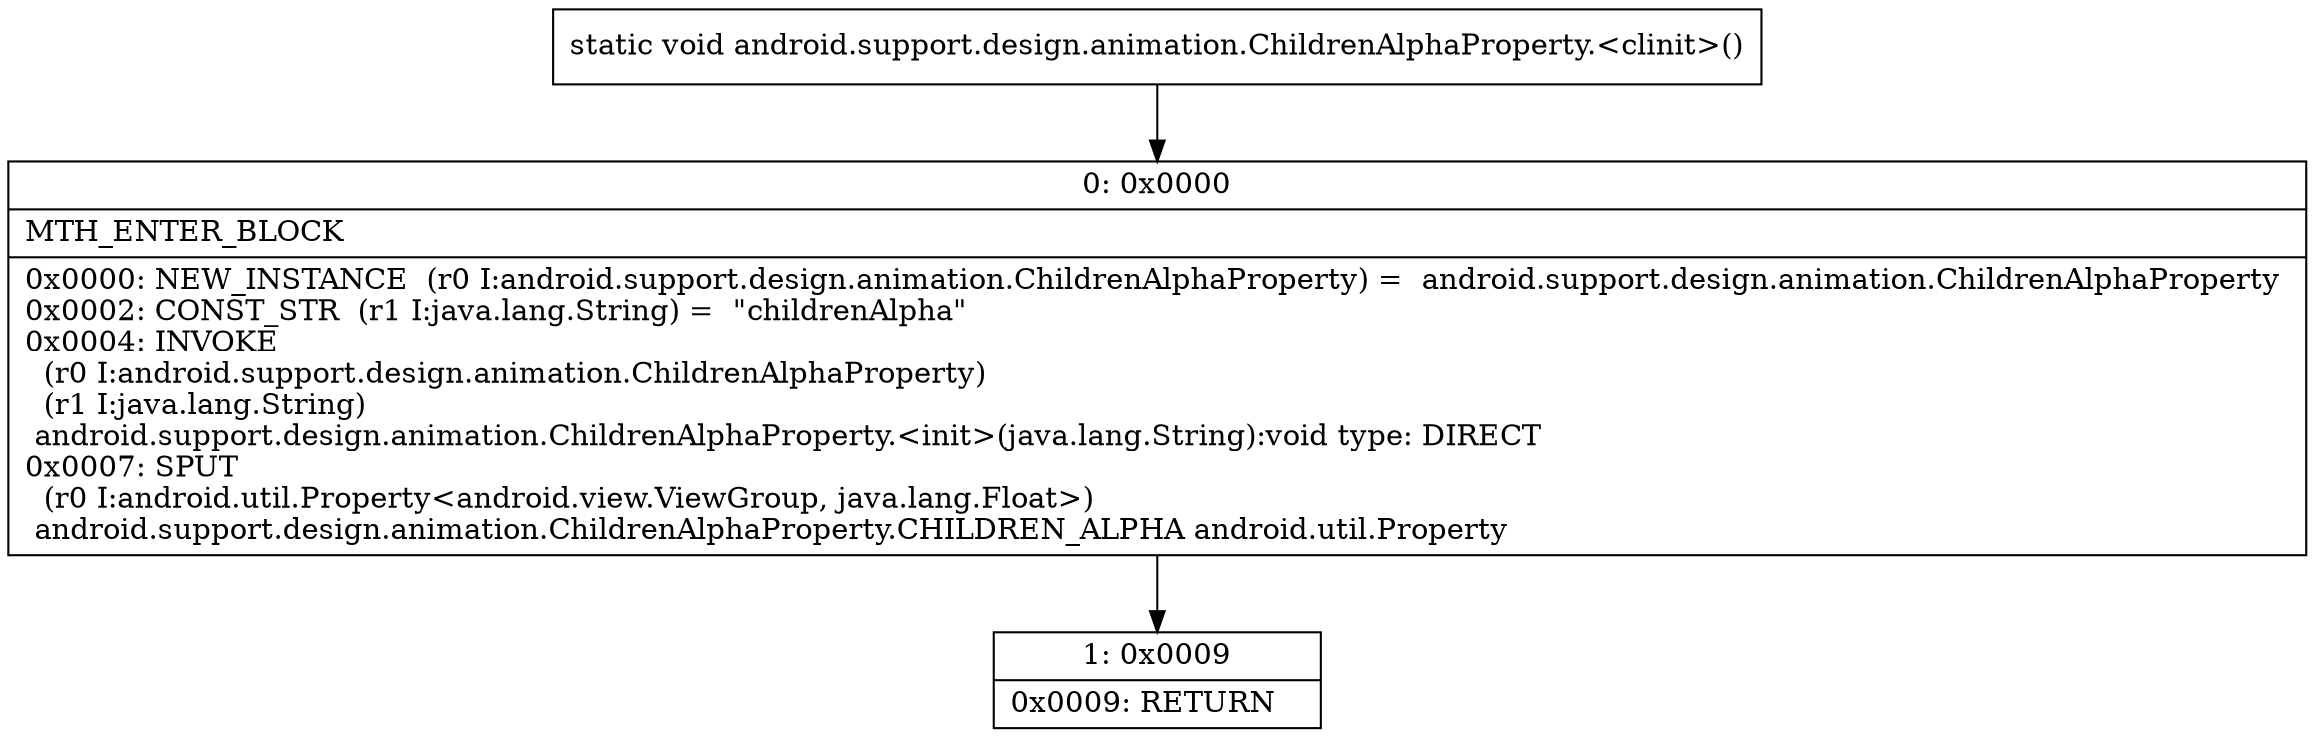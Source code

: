 digraph "CFG forandroid.support.design.animation.ChildrenAlphaProperty.\<clinit\>()V" {
Node_0 [shape=record,label="{0\:\ 0x0000|MTH_ENTER_BLOCK\l|0x0000: NEW_INSTANCE  (r0 I:android.support.design.animation.ChildrenAlphaProperty) =  android.support.design.animation.ChildrenAlphaProperty \l0x0002: CONST_STR  (r1 I:java.lang.String) =  \"childrenAlpha\" \l0x0004: INVOKE  \l  (r0 I:android.support.design.animation.ChildrenAlphaProperty)\l  (r1 I:java.lang.String)\l android.support.design.animation.ChildrenAlphaProperty.\<init\>(java.lang.String):void type: DIRECT \l0x0007: SPUT  \l  (r0 I:android.util.Property\<android.view.ViewGroup, java.lang.Float\>)\l android.support.design.animation.ChildrenAlphaProperty.CHILDREN_ALPHA android.util.Property \l}"];
Node_1 [shape=record,label="{1\:\ 0x0009|0x0009: RETURN   \l}"];
MethodNode[shape=record,label="{static void android.support.design.animation.ChildrenAlphaProperty.\<clinit\>() }"];
MethodNode -> Node_0;
Node_0 -> Node_1;
}

